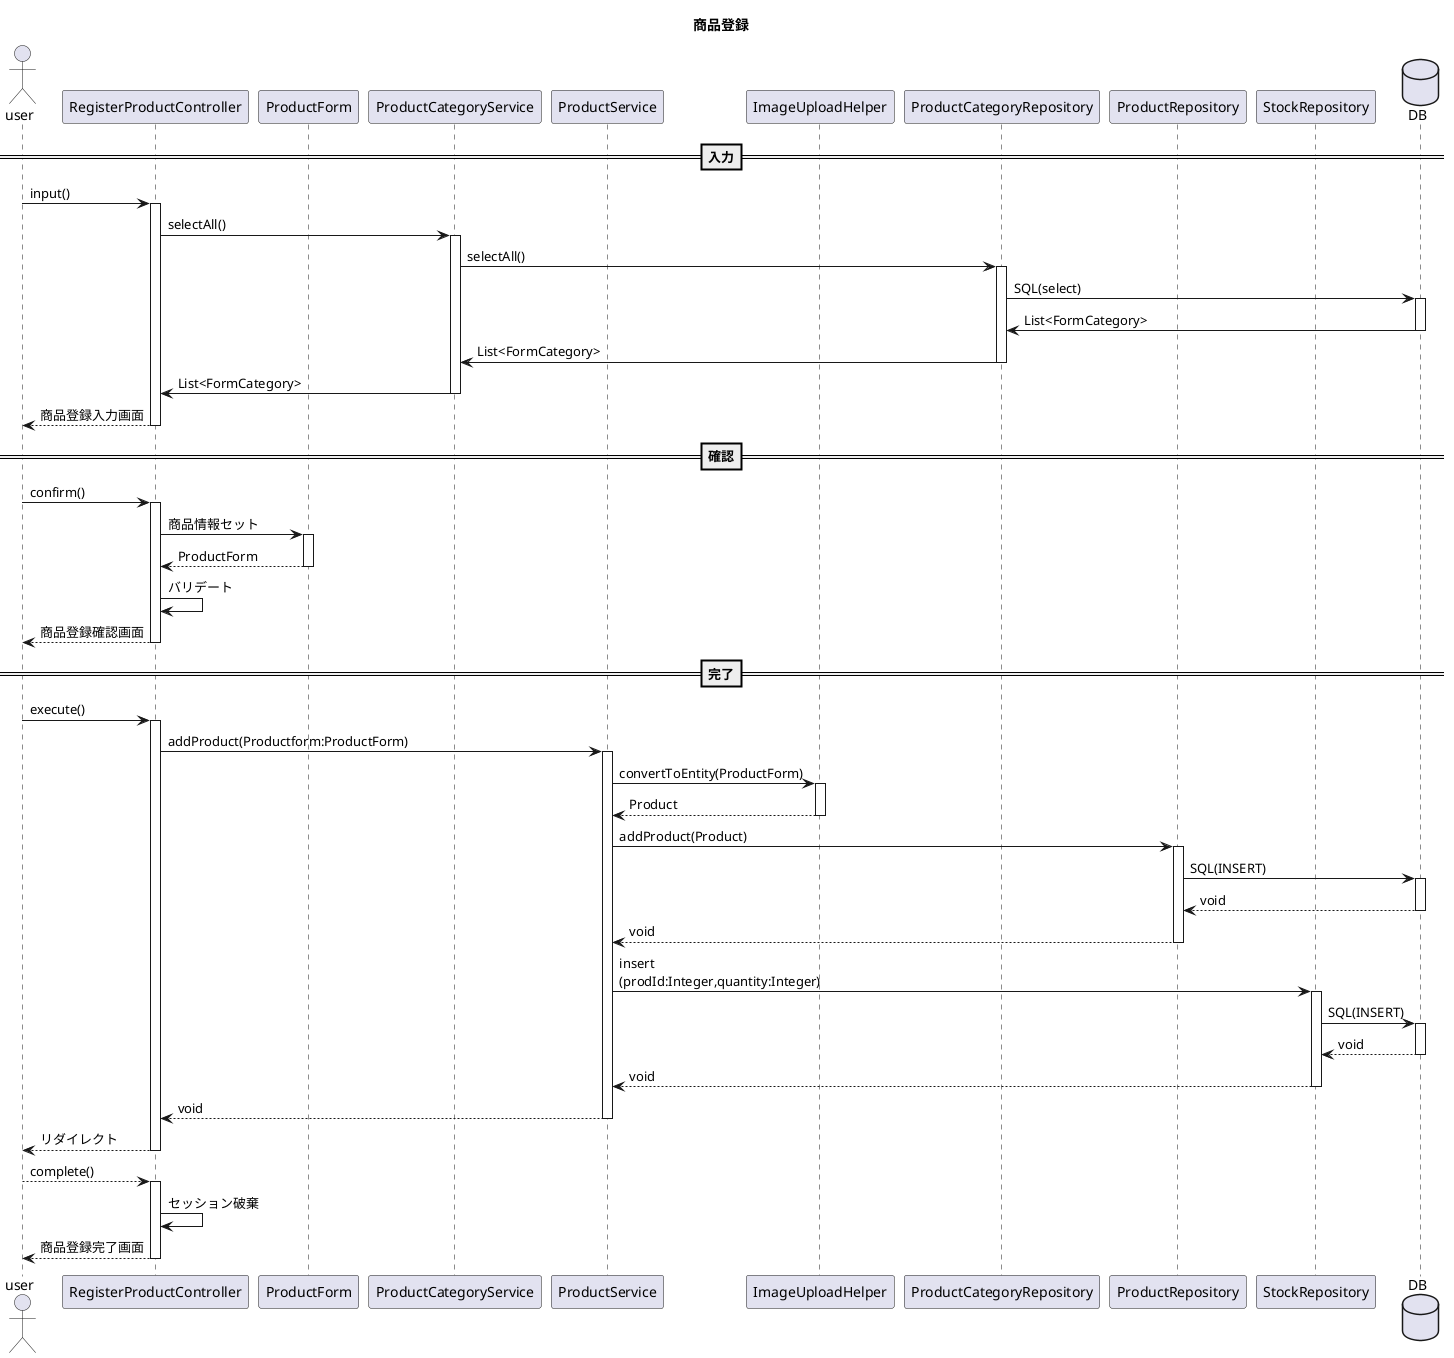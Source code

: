 @startuml
title 商品登録
actor user
participant RegisterProductController as Controller
participant ProductForm as Form
participant ProductCategoryService as Service1
participant ProductService as Service
participant ImageUploadHelper as Helper
participant ProductCategoryRepository as Repository1
participant ProductRepository as Repository
participant StockRepository as Repository2
database DB

==入力==
user -> Controller++:input()
Controller -> Service1++:selectAll()
Service1 -> Repository1++:selectAll()
Repository1 -> DB++:SQL(select)
DB -> Repository1 --:List<FormCategory>
Repository1 -> Service1--:List<FormCategory>
Service1 -> Controller--:List<FormCategory>
user <-- Controller--:商品登録入力画面
==確認==
user -> Controller++:confirm()
Controller -> Form++:商品情報セット
Controller <-- Form--:ProductForm
Controller -> Controller:バリデート
user <-- Controller--:商品登録確認画面
==完了==
user -> Controller++:execute()
Controller -> Service++:addProduct(Productform:ProductForm)
Service -> Helper++:convertToEntity(ProductForm)
Service <-- Helper--:Product
Service -> Repository++:addProduct(Product)
Repository -> DB++:SQL(INSERT)
Repository <-- DB--:void
Service <-- Repository--:void
Service -> Repository2++:insert\n(prodId:Integer,quantity:Integer)
Repository2 -> DB++:SQL(INSERT)
Repository2 <-- DB--:void
Service <-- Repository2--:void
Controller <-- Service--:void
user <-- Controller--:リダイレクト
user --> Controller++:complete()
Controller -> Controller:セッション破棄
user <-- Controller--:商品登録完了画面

@enduml